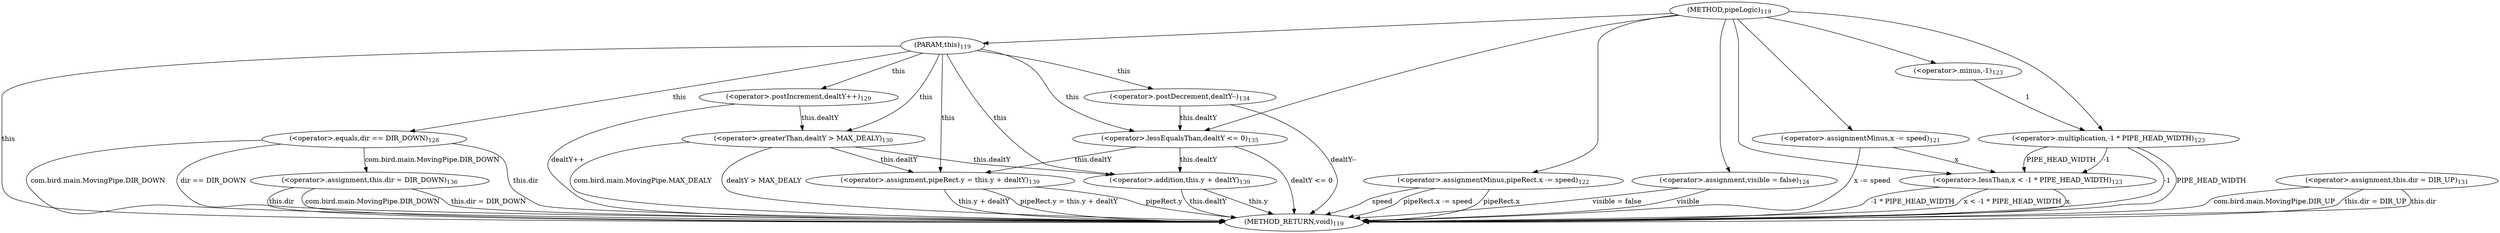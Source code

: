 digraph "pipeLogic" {  
"374" [label = <(METHOD,pipeLogic)<SUB>119</SUB>> ]
"456" [label = <(METHOD_RETURN,void)<SUB>119</SUB>> ]
"21" [label = <(PARAM,this)<SUB>119</SUB>> ]
"376" [label = <(&lt;operator&gt;.assignmentMinus,x -= speed)<SUB>121</SUB>> ]
"379" [label = <(&lt;operator&gt;.assignmentMinus,pipeRect.x -= speed)<SUB>122</SUB>> ]
"444" [label = <(&lt;operator&gt;.assignment,pipeRect.y = this.y + dealtY)<SUB>139</SUB>> ]
"376" [label = <(&lt;operator&gt;.assignmentMinus,x -= speed)<SUB>121</SUB>> ]
"376" [label = <(&lt;operator&gt;.assignmentMinus,x -= speed)<SUB>121</SUB>> ]
"379" [label = <(&lt;operator&gt;.assignmentMinus,pipeRect.x -= speed)<SUB>122</SUB>> ]
"379" [label = <(&lt;operator&gt;.assignmentMinus,pipeRect.x -= speed)<SUB>122</SUB>> ]
"385" [label = <(&lt;operator&gt;.lessThan,x &lt; -1 * PIPE_HEAD_WIDTH)<SUB>123</SUB>> ]
"396" [label = <(&lt;operator&gt;.equals,dir == DIR_DOWN)<SUB>128</SUB>> ]
"444" [label = <(&lt;operator&gt;.assignment,pipeRect.y = this.y + dealtY)<SUB>139</SUB>> ]
"444" [label = <(&lt;operator&gt;.assignment,pipeRect.y = this.y + dealtY)<SUB>139</SUB>> ]
"385" [label = <(&lt;operator&gt;.lessThan,x &lt; -1 * PIPE_HEAD_WIDTH)<SUB>123</SUB>> ]
"385" [label = <(&lt;operator&gt;.lessThan,x &lt; -1 * PIPE_HEAD_WIDTH)<SUB>123</SUB>> ]
"392" [label = <(&lt;operator&gt;.assignment,visible = false)<SUB>124</SUB>> ]
"396" [label = <(&lt;operator&gt;.equals,dir == DIR_DOWN)<SUB>128</SUB>> ]
"396" [label = <(&lt;operator&gt;.equals,dir == DIR_DOWN)<SUB>128</SUB>> ]
"404" [label = <(&lt;operator&gt;.postIncrement,dealtY++)<SUB>129</SUB>> ]
"448" [label = <(&lt;operator&gt;.addition,this.y + dealtY)<SUB>139</SUB>> ]
"448" [label = <(&lt;operator&gt;.addition,this.y + dealtY)<SUB>139</SUB>> ]
"387" [label = <(&lt;operator&gt;.multiplication,-1 * PIPE_HEAD_WIDTH)<SUB>123</SUB>> ]
"387" [label = <(&lt;operator&gt;.multiplication,-1 * PIPE_HEAD_WIDTH)<SUB>123</SUB>> ]
"392" [label = <(&lt;operator&gt;.assignment,visible = false)<SUB>124</SUB>> ]
"392" [label = <(&lt;operator&gt;.assignment,visible = false)<SUB>124</SUB>> ]
"404" [label = <(&lt;operator&gt;.postIncrement,dealtY++)<SUB>129</SUB>> ]
"409" [label = <(&lt;operator&gt;.greaterThan,dealtY &gt; MAX_DEALY)<SUB>130</SUB>> ]
"426" [label = <(&lt;operator&gt;.postDecrement,dealtY--)<SUB>134</SUB>> ]
"388" [label = <(&lt;operator&gt;.minus,-1)<SUB>123</SUB>> ]
"409" [label = <(&lt;operator&gt;.greaterThan,dealtY &gt; MAX_DEALY)<SUB>130</SUB>> ]
"409" [label = <(&lt;operator&gt;.greaterThan,dealtY &gt; MAX_DEALY)<SUB>130</SUB>> ]
"417" [label = <(&lt;operator&gt;.assignment,this.dir = DIR_UP)<SUB>131</SUB>> ]
"426" [label = <(&lt;operator&gt;.postDecrement,dealtY--)<SUB>134</SUB>> ]
"431" [label = <(&lt;operator&gt;.lessEqualsThan,dealtY &lt;= 0)<SUB>135</SUB>> ]
"417" [label = <(&lt;operator&gt;.assignment,this.dir = DIR_UP)<SUB>131</SUB>> ]
"417" [label = <(&lt;operator&gt;.assignment,this.dir = DIR_UP)<SUB>131</SUB>> ]
"431" [label = <(&lt;operator&gt;.lessEqualsThan,dealtY &lt;= 0)<SUB>135</SUB>> ]
"431" [label = <(&lt;operator&gt;.lessEqualsThan,dealtY &lt;= 0)<SUB>135</SUB>> ]
"437" [label = <(&lt;operator&gt;.assignment,this.dir = DIR_DOWN)<SUB>136</SUB>> ]
"437" [label = <(&lt;operator&gt;.assignment,this.dir = DIR_DOWN)<SUB>136</SUB>> ]
"437" [label = <(&lt;operator&gt;.assignment,this.dir = DIR_DOWN)<SUB>136</SUB>> ]
  "21" -> "456"  [ label = "this"] 
  "376" -> "456"  [ label = "x -= speed"] 
  "379" -> "456"  [ label = "pipeRect.x"] 
  "379" -> "456"  [ label = "speed"] 
  "379" -> "456"  [ label = "pipeRect.x -= speed"] 
  "385" -> "456"  [ label = "x"] 
  "387" -> "456"  [ label = "-1"] 
  "385" -> "456"  [ label = "-1 * PIPE_HEAD_WIDTH"] 
  "385" -> "456"  [ label = "x &lt; -1 * PIPE_HEAD_WIDTH"] 
  "392" -> "456"  [ label = "visible = false"] 
  "396" -> "456"  [ label = "this.dir"] 
  "396" -> "456"  [ label = "com.bird.main.MovingPipe.DIR_DOWN"] 
  "396" -> "456"  [ label = "dir == DIR_DOWN"] 
  "426" -> "456"  [ label = "dealtY--"] 
  "431" -> "456"  [ label = "dealtY &lt;= 0"] 
  "437" -> "456"  [ label = "this.dir"] 
  "437" -> "456"  [ label = "com.bird.main.MovingPipe.DIR_DOWN"] 
  "437" -> "456"  [ label = "this.dir = DIR_DOWN"] 
  "404" -> "456"  [ label = "dealtY++"] 
  "409" -> "456"  [ label = "com.bird.main.MovingPipe.MAX_DEALY"] 
  "409" -> "456"  [ label = "dealtY &gt; MAX_DEALY"] 
  "417" -> "456"  [ label = "this.dir"] 
  "417" -> "456"  [ label = "com.bird.main.MovingPipe.DIR_UP"] 
  "417" -> "456"  [ label = "this.dir = DIR_UP"] 
  "444" -> "456"  [ label = "pipeRect.y"] 
  "448" -> "456"  [ label = "this.y"] 
  "448" -> "456"  [ label = "this.dealtY"] 
  "444" -> "456"  [ label = "this.y + dealtY"] 
  "444" -> "456"  [ label = "pipeRect.y = this.y + dealtY"] 
  "387" -> "456"  [ label = "PIPE_HEAD_WIDTH"] 
  "392" -> "456"  [ label = "visible"] 
  "374" -> "21" 
  "374" -> "376" 
  "374" -> "379" 
  "21" -> "444"  [ label = "this"] 
  "431" -> "444"  [ label = "this.dealtY"] 
  "409" -> "444"  [ label = "this.dealtY"] 
  "376" -> "385"  [ label = "x"] 
  "374" -> "385" 
  "387" -> "385"  [ label = "-1"] 
  "387" -> "385"  [ label = "PIPE_HEAD_WIDTH"] 
  "374" -> "392" 
  "21" -> "396"  [ label = "this"] 
  "21" -> "448"  [ label = "this"] 
  "431" -> "448"  [ label = "this.dealtY"] 
  "409" -> "448"  [ label = "this.dealtY"] 
  "388" -> "387"  [ label = "1"] 
  "374" -> "387" 
  "21" -> "404"  [ label = "this"] 
  "374" -> "388" 
  "21" -> "409"  [ label = "this"] 
  "404" -> "409"  [ label = "this.dealtY"] 
  "21" -> "426"  [ label = "this"] 
  "21" -> "431"  [ label = "this"] 
  "426" -> "431"  [ label = "this.dealtY"] 
  "374" -> "431" 
  "396" -> "437"  [ label = "com.bird.main.MovingPipe.DIR_DOWN"] 
}
